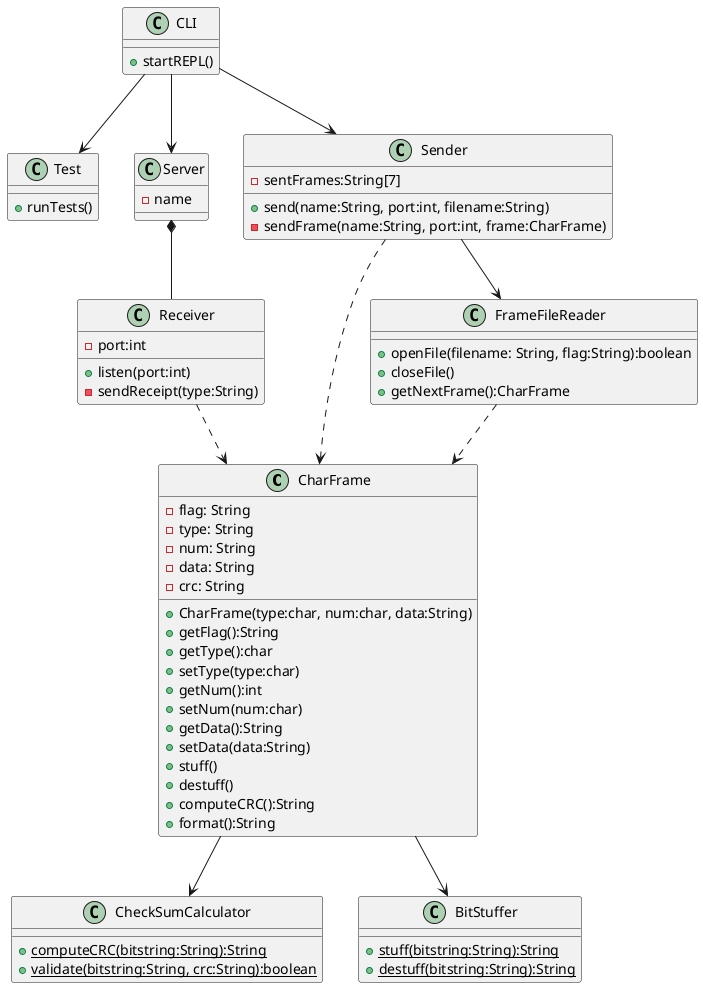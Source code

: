 @startuml
skinparam defaultFontName Courier 10 Pitch
class CharFrame{
	-flag: String
	-type: String
	-num: String
	-data: String
	-crc: String

	/'the idea is for the constructor to immediately convert fields to
	easier to work with bit strings'/
	+CharFrame(type:char, num:char, data:String)
	+getFlag():String
	+getType():char
	+setType(type:char)
	+getNum():int
	+setNum(num:char)
	+getData():String
	+setData(data:String)
	+stuff()
	+destuff()
	+computeCRC():String
	+format():String
}
class CheckSumCalculator{
	{static} +computeCRC(bitstring:String):String
	{static} +validate(bitstring:String, crc:String):boolean
}
class BitStuffer{
	{static} +stuff(bitstring:String):String
	{static} +destuff(bitstring:String):String
}
class FrameFileReader{

	+openFile(filename: String, flag:String):boolean
	+closeFile()
	+getNextFrame():CharFrame

}
class CLI{
	+startREPL()
}
class Test{
	+runTests()
}
class Server{
	-name
}

class Receiver{
	-port:int

	+listen(port:int)
	-sendReceipt(type:String)
}
class Sender{
	-sentFrames:String[7]/'needed to resend'/

	+send(name:String, port:int, filename:String)
	-sendFrame(name:String, port:int, frame:CharFrame)
}

CLI --> Sender
CLI --> Server
Server *-- Receiver

FrameFileReader ..> CharFrame
CharFrame --> CheckSumCalculator
CharFrame --> BitStuffer

CLI --> Test
Sender --> FrameFileReader
Sender ..> CharFrame
Receiver ..> CharFrame
@enduml
